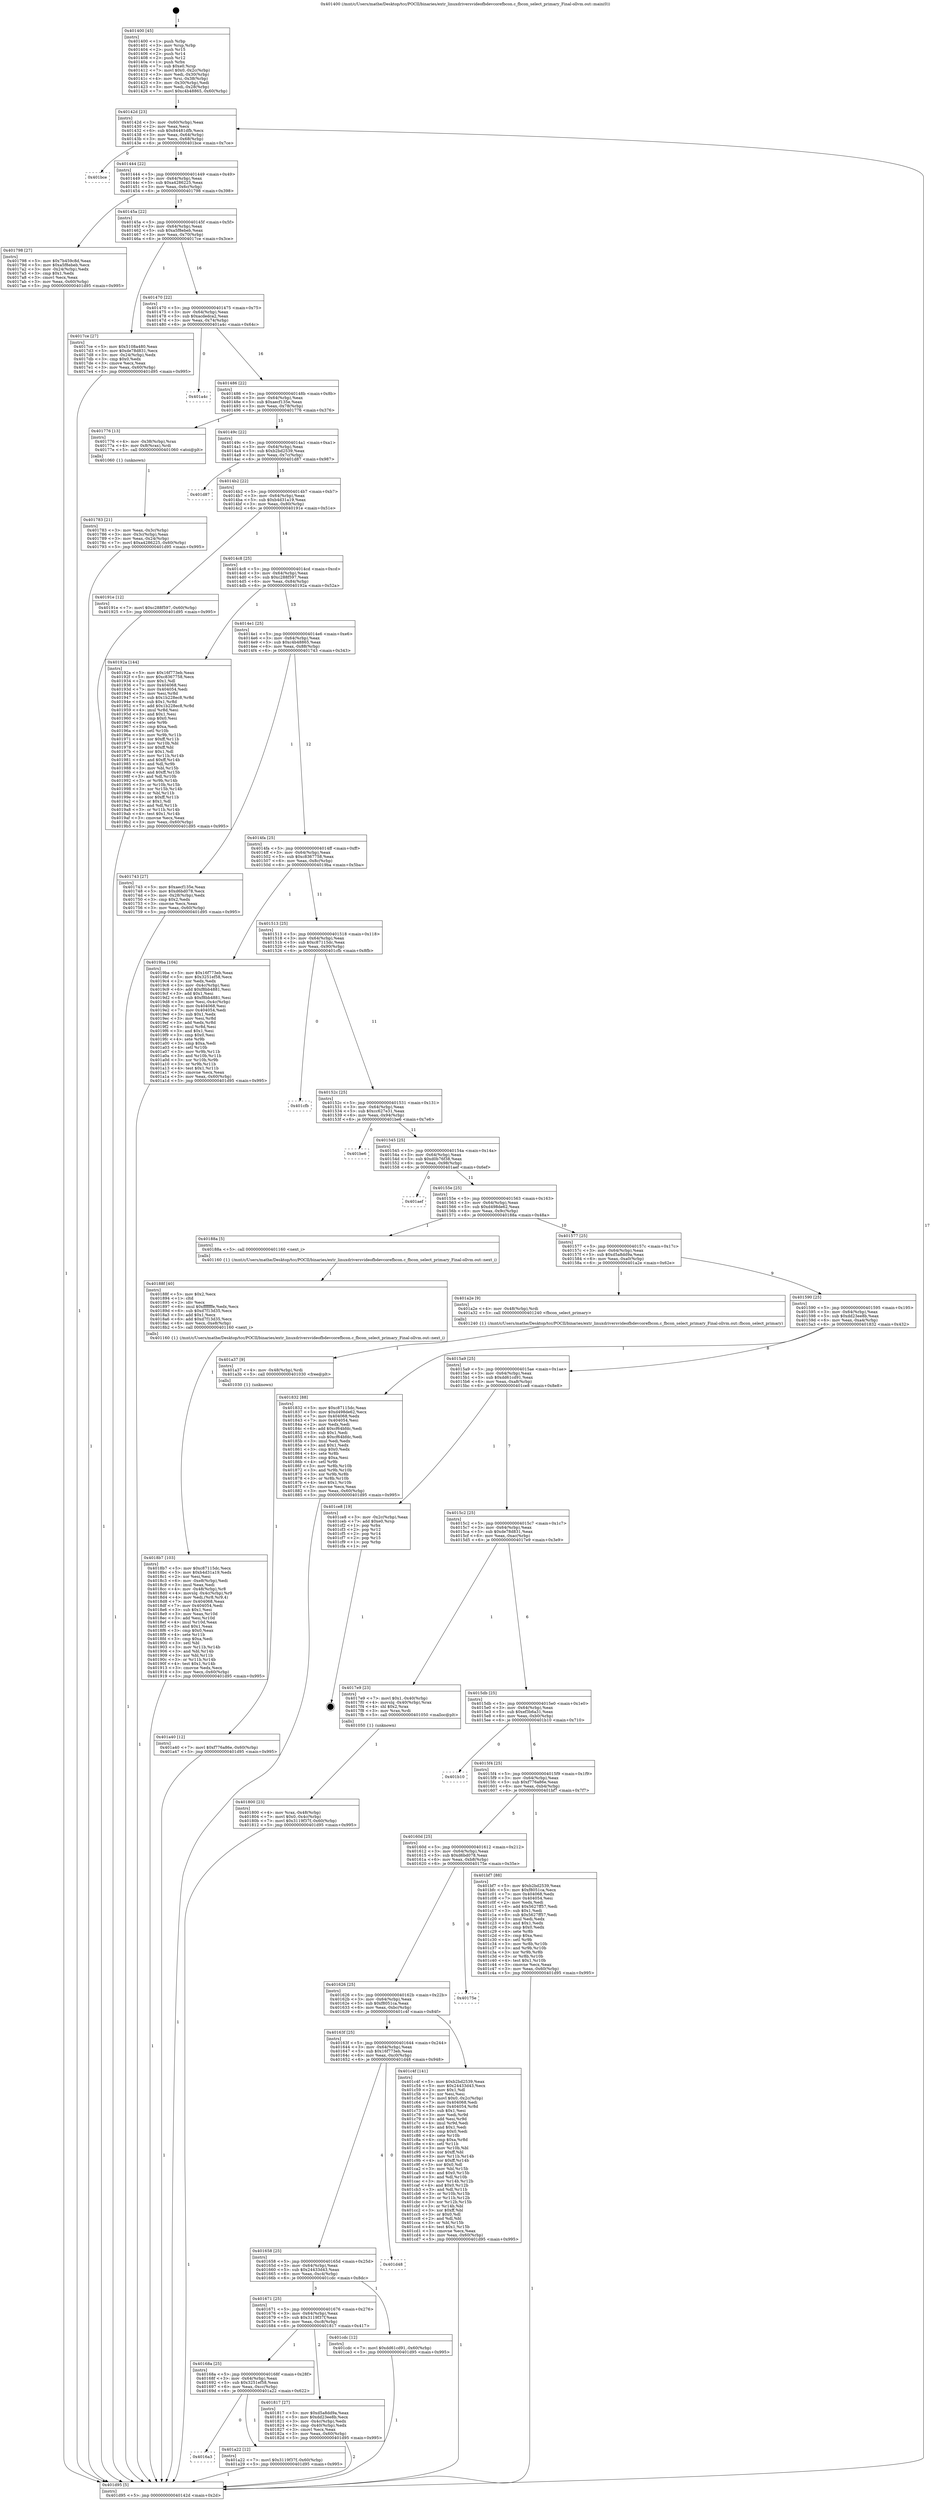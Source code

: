 digraph "0x401400" {
  label = "0x401400 (/mnt/c/Users/mathe/Desktop/tcc/POCII/binaries/extr_linuxdriversvideofbdevcorefbcon.c_fbcon_select_primary_Final-ollvm.out::main(0))"
  labelloc = "t"
  node[shape=record]

  Entry [label="",width=0.3,height=0.3,shape=circle,fillcolor=black,style=filled]
  "0x40142d" [label="{
     0x40142d [23]\l
     | [instrs]\l
     &nbsp;&nbsp;0x40142d \<+3\>: mov -0x60(%rbp),%eax\l
     &nbsp;&nbsp;0x401430 \<+2\>: mov %eax,%ecx\l
     &nbsp;&nbsp;0x401432 \<+6\>: sub $0x84481dfb,%ecx\l
     &nbsp;&nbsp;0x401438 \<+3\>: mov %eax,-0x64(%rbp)\l
     &nbsp;&nbsp;0x40143b \<+3\>: mov %ecx,-0x68(%rbp)\l
     &nbsp;&nbsp;0x40143e \<+6\>: je 0000000000401bce \<main+0x7ce\>\l
  }"]
  "0x401bce" [label="{
     0x401bce\l
  }", style=dashed]
  "0x401444" [label="{
     0x401444 [22]\l
     | [instrs]\l
     &nbsp;&nbsp;0x401444 \<+5\>: jmp 0000000000401449 \<main+0x49\>\l
     &nbsp;&nbsp;0x401449 \<+3\>: mov -0x64(%rbp),%eax\l
     &nbsp;&nbsp;0x40144c \<+5\>: sub $0xa4286225,%eax\l
     &nbsp;&nbsp;0x401451 \<+3\>: mov %eax,-0x6c(%rbp)\l
     &nbsp;&nbsp;0x401454 \<+6\>: je 0000000000401798 \<main+0x398\>\l
  }"]
  Exit [label="",width=0.3,height=0.3,shape=circle,fillcolor=black,style=filled,peripheries=2]
  "0x401798" [label="{
     0x401798 [27]\l
     | [instrs]\l
     &nbsp;&nbsp;0x401798 \<+5\>: mov $0x7b459c8d,%eax\l
     &nbsp;&nbsp;0x40179d \<+5\>: mov $0xa5f8ebeb,%ecx\l
     &nbsp;&nbsp;0x4017a2 \<+3\>: mov -0x24(%rbp),%edx\l
     &nbsp;&nbsp;0x4017a5 \<+3\>: cmp $0x1,%edx\l
     &nbsp;&nbsp;0x4017a8 \<+3\>: cmovl %ecx,%eax\l
     &nbsp;&nbsp;0x4017ab \<+3\>: mov %eax,-0x60(%rbp)\l
     &nbsp;&nbsp;0x4017ae \<+5\>: jmp 0000000000401d95 \<main+0x995\>\l
  }"]
  "0x40145a" [label="{
     0x40145a [22]\l
     | [instrs]\l
     &nbsp;&nbsp;0x40145a \<+5\>: jmp 000000000040145f \<main+0x5f\>\l
     &nbsp;&nbsp;0x40145f \<+3\>: mov -0x64(%rbp),%eax\l
     &nbsp;&nbsp;0x401462 \<+5\>: sub $0xa5f8ebeb,%eax\l
     &nbsp;&nbsp;0x401467 \<+3\>: mov %eax,-0x70(%rbp)\l
     &nbsp;&nbsp;0x40146a \<+6\>: je 00000000004017ce \<main+0x3ce\>\l
  }"]
  "0x401a40" [label="{
     0x401a40 [12]\l
     | [instrs]\l
     &nbsp;&nbsp;0x401a40 \<+7\>: movl $0xf776a86e,-0x60(%rbp)\l
     &nbsp;&nbsp;0x401a47 \<+5\>: jmp 0000000000401d95 \<main+0x995\>\l
  }"]
  "0x4017ce" [label="{
     0x4017ce [27]\l
     | [instrs]\l
     &nbsp;&nbsp;0x4017ce \<+5\>: mov $0x5108a480,%eax\l
     &nbsp;&nbsp;0x4017d3 \<+5\>: mov $0xde78d831,%ecx\l
     &nbsp;&nbsp;0x4017d8 \<+3\>: mov -0x24(%rbp),%edx\l
     &nbsp;&nbsp;0x4017db \<+3\>: cmp $0x0,%edx\l
     &nbsp;&nbsp;0x4017de \<+3\>: cmove %ecx,%eax\l
     &nbsp;&nbsp;0x4017e1 \<+3\>: mov %eax,-0x60(%rbp)\l
     &nbsp;&nbsp;0x4017e4 \<+5\>: jmp 0000000000401d95 \<main+0x995\>\l
  }"]
  "0x401470" [label="{
     0x401470 [22]\l
     | [instrs]\l
     &nbsp;&nbsp;0x401470 \<+5\>: jmp 0000000000401475 \<main+0x75\>\l
     &nbsp;&nbsp;0x401475 \<+3\>: mov -0x64(%rbp),%eax\l
     &nbsp;&nbsp;0x401478 \<+5\>: sub $0xacdedca2,%eax\l
     &nbsp;&nbsp;0x40147d \<+3\>: mov %eax,-0x74(%rbp)\l
     &nbsp;&nbsp;0x401480 \<+6\>: je 0000000000401a4c \<main+0x64c\>\l
  }"]
  "0x401a37" [label="{
     0x401a37 [9]\l
     | [instrs]\l
     &nbsp;&nbsp;0x401a37 \<+4\>: mov -0x48(%rbp),%rdi\l
     &nbsp;&nbsp;0x401a3b \<+5\>: call 0000000000401030 \<free@plt\>\l
     | [calls]\l
     &nbsp;&nbsp;0x401030 \{1\} (unknown)\l
  }"]
  "0x401a4c" [label="{
     0x401a4c\l
  }", style=dashed]
  "0x401486" [label="{
     0x401486 [22]\l
     | [instrs]\l
     &nbsp;&nbsp;0x401486 \<+5\>: jmp 000000000040148b \<main+0x8b\>\l
     &nbsp;&nbsp;0x40148b \<+3\>: mov -0x64(%rbp),%eax\l
     &nbsp;&nbsp;0x40148e \<+5\>: sub $0xaecf135e,%eax\l
     &nbsp;&nbsp;0x401493 \<+3\>: mov %eax,-0x78(%rbp)\l
     &nbsp;&nbsp;0x401496 \<+6\>: je 0000000000401776 \<main+0x376\>\l
  }"]
  "0x4016a3" [label="{
     0x4016a3\l
  }", style=dashed]
  "0x401776" [label="{
     0x401776 [13]\l
     | [instrs]\l
     &nbsp;&nbsp;0x401776 \<+4\>: mov -0x38(%rbp),%rax\l
     &nbsp;&nbsp;0x40177a \<+4\>: mov 0x8(%rax),%rdi\l
     &nbsp;&nbsp;0x40177e \<+5\>: call 0000000000401060 \<atoi@plt\>\l
     | [calls]\l
     &nbsp;&nbsp;0x401060 \{1\} (unknown)\l
  }"]
  "0x40149c" [label="{
     0x40149c [22]\l
     | [instrs]\l
     &nbsp;&nbsp;0x40149c \<+5\>: jmp 00000000004014a1 \<main+0xa1\>\l
     &nbsp;&nbsp;0x4014a1 \<+3\>: mov -0x64(%rbp),%eax\l
     &nbsp;&nbsp;0x4014a4 \<+5\>: sub $0xb2bd2539,%eax\l
     &nbsp;&nbsp;0x4014a9 \<+3\>: mov %eax,-0x7c(%rbp)\l
     &nbsp;&nbsp;0x4014ac \<+6\>: je 0000000000401d87 \<main+0x987\>\l
  }"]
  "0x401a22" [label="{
     0x401a22 [12]\l
     | [instrs]\l
     &nbsp;&nbsp;0x401a22 \<+7\>: movl $0x3119f37f,-0x60(%rbp)\l
     &nbsp;&nbsp;0x401a29 \<+5\>: jmp 0000000000401d95 \<main+0x995\>\l
  }"]
  "0x401d87" [label="{
     0x401d87\l
  }", style=dashed]
  "0x4014b2" [label="{
     0x4014b2 [22]\l
     | [instrs]\l
     &nbsp;&nbsp;0x4014b2 \<+5\>: jmp 00000000004014b7 \<main+0xb7\>\l
     &nbsp;&nbsp;0x4014b7 \<+3\>: mov -0x64(%rbp),%eax\l
     &nbsp;&nbsp;0x4014ba \<+5\>: sub $0xb4d31a19,%eax\l
     &nbsp;&nbsp;0x4014bf \<+3\>: mov %eax,-0x80(%rbp)\l
     &nbsp;&nbsp;0x4014c2 \<+6\>: je 000000000040191e \<main+0x51e\>\l
  }"]
  "0x4018b7" [label="{
     0x4018b7 [103]\l
     | [instrs]\l
     &nbsp;&nbsp;0x4018b7 \<+5\>: mov $0xc87115dc,%ecx\l
     &nbsp;&nbsp;0x4018bc \<+5\>: mov $0xb4d31a19,%edx\l
     &nbsp;&nbsp;0x4018c1 \<+2\>: xor %esi,%esi\l
     &nbsp;&nbsp;0x4018c3 \<+6\>: mov -0xe8(%rbp),%edi\l
     &nbsp;&nbsp;0x4018c9 \<+3\>: imul %eax,%edi\l
     &nbsp;&nbsp;0x4018cc \<+4\>: mov -0x48(%rbp),%r8\l
     &nbsp;&nbsp;0x4018d0 \<+4\>: movslq -0x4c(%rbp),%r9\l
     &nbsp;&nbsp;0x4018d4 \<+4\>: mov %edi,(%r8,%r9,4)\l
     &nbsp;&nbsp;0x4018d8 \<+7\>: mov 0x404068,%eax\l
     &nbsp;&nbsp;0x4018df \<+7\>: mov 0x404054,%edi\l
     &nbsp;&nbsp;0x4018e6 \<+3\>: sub $0x1,%esi\l
     &nbsp;&nbsp;0x4018e9 \<+3\>: mov %eax,%r10d\l
     &nbsp;&nbsp;0x4018ec \<+3\>: add %esi,%r10d\l
     &nbsp;&nbsp;0x4018ef \<+4\>: imul %r10d,%eax\l
     &nbsp;&nbsp;0x4018f3 \<+3\>: and $0x1,%eax\l
     &nbsp;&nbsp;0x4018f6 \<+3\>: cmp $0x0,%eax\l
     &nbsp;&nbsp;0x4018f9 \<+4\>: sete %r11b\l
     &nbsp;&nbsp;0x4018fd \<+3\>: cmp $0xa,%edi\l
     &nbsp;&nbsp;0x401900 \<+3\>: setl %bl\l
     &nbsp;&nbsp;0x401903 \<+3\>: mov %r11b,%r14b\l
     &nbsp;&nbsp;0x401906 \<+3\>: and %bl,%r14b\l
     &nbsp;&nbsp;0x401909 \<+3\>: xor %bl,%r11b\l
     &nbsp;&nbsp;0x40190c \<+3\>: or %r11b,%r14b\l
     &nbsp;&nbsp;0x40190f \<+4\>: test $0x1,%r14b\l
     &nbsp;&nbsp;0x401913 \<+3\>: cmovne %edx,%ecx\l
     &nbsp;&nbsp;0x401916 \<+3\>: mov %ecx,-0x60(%rbp)\l
     &nbsp;&nbsp;0x401919 \<+5\>: jmp 0000000000401d95 \<main+0x995\>\l
  }"]
  "0x40191e" [label="{
     0x40191e [12]\l
     | [instrs]\l
     &nbsp;&nbsp;0x40191e \<+7\>: movl $0xc288f597,-0x60(%rbp)\l
     &nbsp;&nbsp;0x401925 \<+5\>: jmp 0000000000401d95 \<main+0x995\>\l
  }"]
  "0x4014c8" [label="{
     0x4014c8 [25]\l
     | [instrs]\l
     &nbsp;&nbsp;0x4014c8 \<+5\>: jmp 00000000004014cd \<main+0xcd\>\l
     &nbsp;&nbsp;0x4014cd \<+3\>: mov -0x64(%rbp),%eax\l
     &nbsp;&nbsp;0x4014d0 \<+5\>: sub $0xc288f597,%eax\l
     &nbsp;&nbsp;0x4014d5 \<+6\>: mov %eax,-0x84(%rbp)\l
     &nbsp;&nbsp;0x4014db \<+6\>: je 000000000040192a \<main+0x52a\>\l
  }"]
  "0x40188f" [label="{
     0x40188f [40]\l
     | [instrs]\l
     &nbsp;&nbsp;0x40188f \<+5\>: mov $0x2,%ecx\l
     &nbsp;&nbsp;0x401894 \<+1\>: cltd\l
     &nbsp;&nbsp;0x401895 \<+2\>: idiv %ecx\l
     &nbsp;&nbsp;0x401897 \<+6\>: imul $0xfffffffe,%edx,%ecx\l
     &nbsp;&nbsp;0x40189d \<+6\>: sub $0xd7f13d35,%ecx\l
     &nbsp;&nbsp;0x4018a3 \<+3\>: add $0x1,%ecx\l
     &nbsp;&nbsp;0x4018a6 \<+6\>: add $0xd7f13d35,%ecx\l
     &nbsp;&nbsp;0x4018ac \<+6\>: mov %ecx,-0xe8(%rbp)\l
     &nbsp;&nbsp;0x4018b2 \<+5\>: call 0000000000401160 \<next_i\>\l
     | [calls]\l
     &nbsp;&nbsp;0x401160 \{1\} (/mnt/c/Users/mathe/Desktop/tcc/POCII/binaries/extr_linuxdriversvideofbdevcorefbcon.c_fbcon_select_primary_Final-ollvm.out::next_i)\l
  }"]
  "0x40192a" [label="{
     0x40192a [144]\l
     | [instrs]\l
     &nbsp;&nbsp;0x40192a \<+5\>: mov $0x16f773eb,%eax\l
     &nbsp;&nbsp;0x40192f \<+5\>: mov $0xc8367758,%ecx\l
     &nbsp;&nbsp;0x401934 \<+2\>: mov $0x1,%dl\l
     &nbsp;&nbsp;0x401936 \<+7\>: mov 0x404068,%esi\l
     &nbsp;&nbsp;0x40193d \<+7\>: mov 0x404054,%edi\l
     &nbsp;&nbsp;0x401944 \<+3\>: mov %esi,%r8d\l
     &nbsp;&nbsp;0x401947 \<+7\>: sub $0x1b228ec8,%r8d\l
     &nbsp;&nbsp;0x40194e \<+4\>: sub $0x1,%r8d\l
     &nbsp;&nbsp;0x401952 \<+7\>: add $0x1b228ec8,%r8d\l
     &nbsp;&nbsp;0x401959 \<+4\>: imul %r8d,%esi\l
     &nbsp;&nbsp;0x40195d \<+3\>: and $0x1,%esi\l
     &nbsp;&nbsp;0x401960 \<+3\>: cmp $0x0,%esi\l
     &nbsp;&nbsp;0x401963 \<+4\>: sete %r9b\l
     &nbsp;&nbsp;0x401967 \<+3\>: cmp $0xa,%edi\l
     &nbsp;&nbsp;0x40196a \<+4\>: setl %r10b\l
     &nbsp;&nbsp;0x40196e \<+3\>: mov %r9b,%r11b\l
     &nbsp;&nbsp;0x401971 \<+4\>: xor $0xff,%r11b\l
     &nbsp;&nbsp;0x401975 \<+3\>: mov %r10b,%bl\l
     &nbsp;&nbsp;0x401978 \<+3\>: xor $0xff,%bl\l
     &nbsp;&nbsp;0x40197b \<+3\>: xor $0x1,%dl\l
     &nbsp;&nbsp;0x40197e \<+3\>: mov %r11b,%r14b\l
     &nbsp;&nbsp;0x401981 \<+4\>: and $0xff,%r14b\l
     &nbsp;&nbsp;0x401985 \<+3\>: and %dl,%r9b\l
     &nbsp;&nbsp;0x401988 \<+3\>: mov %bl,%r15b\l
     &nbsp;&nbsp;0x40198b \<+4\>: and $0xff,%r15b\l
     &nbsp;&nbsp;0x40198f \<+3\>: and %dl,%r10b\l
     &nbsp;&nbsp;0x401992 \<+3\>: or %r9b,%r14b\l
     &nbsp;&nbsp;0x401995 \<+3\>: or %r10b,%r15b\l
     &nbsp;&nbsp;0x401998 \<+3\>: xor %r15b,%r14b\l
     &nbsp;&nbsp;0x40199b \<+3\>: or %bl,%r11b\l
     &nbsp;&nbsp;0x40199e \<+4\>: xor $0xff,%r11b\l
     &nbsp;&nbsp;0x4019a2 \<+3\>: or $0x1,%dl\l
     &nbsp;&nbsp;0x4019a5 \<+3\>: and %dl,%r11b\l
     &nbsp;&nbsp;0x4019a8 \<+3\>: or %r11b,%r14b\l
     &nbsp;&nbsp;0x4019ab \<+4\>: test $0x1,%r14b\l
     &nbsp;&nbsp;0x4019af \<+3\>: cmovne %ecx,%eax\l
     &nbsp;&nbsp;0x4019b2 \<+3\>: mov %eax,-0x60(%rbp)\l
     &nbsp;&nbsp;0x4019b5 \<+5\>: jmp 0000000000401d95 \<main+0x995\>\l
  }"]
  "0x4014e1" [label="{
     0x4014e1 [25]\l
     | [instrs]\l
     &nbsp;&nbsp;0x4014e1 \<+5\>: jmp 00000000004014e6 \<main+0xe6\>\l
     &nbsp;&nbsp;0x4014e6 \<+3\>: mov -0x64(%rbp),%eax\l
     &nbsp;&nbsp;0x4014e9 \<+5\>: sub $0xc4b48865,%eax\l
     &nbsp;&nbsp;0x4014ee \<+6\>: mov %eax,-0x88(%rbp)\l
     &nbsp;&nbsp;0x4014f4 \<+6\>: je 0000000000401743 \<main+0x343\>\l
  }"]
  "0x40168a" [label="{
     0x40168a [25]\l
     | [instrs]\l
     &nbsp;&nbsp;0x40168a \<+5\>: jmp 000000000040168f \<main+0x28f\>\l
     &nbsp;&nbsp;0x40168f \<+3\>: mov -0x64(%rbp),%eax\l
     &nbsp;&nbsp;0x401692 \<+5\>: sub $0x3251ef58,%eax\l
     &nbsp;&nbsp;0x401697 \<+6\>: mov %eax,-0xcc(%rbp)\l
     &nbsp;&nbsp;0x40169d \<+6\>: je 0000000000401a22 \<main+0x622\>\l
  }"]
  "0x401743" [label="{
     0x401743 [27]\l
     | [instrs]\l
     &nbsp;&nbsp;0x401743 \<+5\>: mov $0xaecf135e,%eax\l
     &nbsp;&nbsp;0x401748 \<+5\>: mov $0xd6bd078,%ecx\l
     &nbsp;&nbsp;0x40174d \<+3\>: mov -0x28(%rbp),%edx\l
     &nbsp;&nbsp;0x401750 \<+3\>: cmp $0x2,%edx\l
     &nbsp;&nbsp;0x401753 \<+3\>: cmovne %ecx,%eax\l
     &nbsp;&nbsp;0x401756 \<+3\>: mov %eax,-0x60(%rbp)\l
     &nbsp;&nbsp;0x401759 \<+5\>: jmp 0000000000401d95 \<main+0x995\>\l
  }"]
  "0x4014fa" [label="{
     0x4014fa [25]\l
     | [instrs]\l
     &nbsp;&nbsp;0x4014fa \<+5\>: jmp 00000000004014ff \<main+0xff\>\l
     &nbsp;&nbsp;0x4014ff \<+3\>: mov -0x64(%rbp),%eax\l
     &nbsp;&nbsp;0x401502 \<+5\>: sub $0xc8367758,%eax\l
     &nbsp;&nbsp;0x401507 \<+6\>: mov %eax,-0x8c(%rbp)\l
     &nbsp;&nbsp;0x40150d \<+6\>: je 00000000004019ba \<main+0x5ba\>\l
  }"]
  "0x401d95" [label="{
     0x401d95 [5]\l
     | [instrs]\l
     &nbsp;&nbsp;0x401d95 \<+5\>: jmp 000000000040142d \<main+0x2d\>\l
  }"]
  "0x401400" [label="{
     0x401400 [45]\l
     | [instrs]\l
     &nbsp;&nbsp;0x401400 \<+1\>: push %rbp\l
     &nbsp;&nbsp;0x401401 \<+3\>: mov %rsp,%rbp\l
     &nbsp;&nbsp;0x401404 \<+2\>: push %r15\l
     &nbsp;&nbsp;0x401406 \<+2\>: push %r14\l
     &nbsp;&nbsp;0x401408 \<+2\>: push %r12\l
     &nbsp;&nbsp;0x40140a \<+1\>: push %rbx\l
     &nbsp;&nbsp;0x40140b \<+7\>: sub $0xe0,%rsp\l
     &nbsp;&nbsp;0x401412 \<+7\>: movl $0x0,-0x2c(%rbp)\l
     &nbsp;&nbsp;0x401419 \<+3\>: mov %edi,-0x30(%rbp)\l
     &nbsp;&nbsp;0x40141c \<+4\>: mov %rsi,-0x38(%rbp)\l
     &nbsp;&nbsp;0x401420 \<+3\>: mov -0x30(%rbp),%edi\l
     &nbsp;&nbsp;0x401423 \<+3\>: mov %edi,-0x28(%rbp)\l
     &nbsp;&nbsp;0x401426 \<+7\>: movl $0xc4b48865,-0x60(%rbp)\l
  }"]
  "0x401783" [label="{
     0x401783 [21]\l
     | [instrs]\l
     &nbsp;&nbsp;0x401783 \<+3\>: mov %eax,-0x3c(%rbp)\l
     &nbsp;&nbsp;0x401786 \<+3\>: mov -0x3c(%rbp),%eax\l
     &nbsp;&nbsp;0x401789 \<+3\>: mov %eax,-0x24(%rbp)\l
     &nbsp;&nbsp;0x40178c \<+7\>: movl $0xa4286225,-0x60(%rbp)\l
     &nbsp;&nbsp;0x401793 \<+5\>: jmp 0000000000401d95 \<main+0x995\>\l
  }"]
  "0x401817" [label="{
     0x401817 [27]\l
     | [instrs]\l
     &nbsp;&nbsp;0x401817 \<+5\>: mov $0xd5a8dd9a,%eax\l
     &nbsp;&nbsp;0x40181c \<+5\>: mov $0xdd23ee8b,%ecx\l
     &nbsp;&nbsp;0x401821 \<+3\>: mov -0x4c(%rbp),%edx\l
     &nbsp;&nbsp;0x401824 \<+3\>: cmp -0x40(%rbp),%edx\l
     &nbsp;&nbsp;0x401827 \<+3\>: cmovl %ecx,%eax\l
     &nbsp;&nbsp;0x40182a \<+3\>: mov %eax,-0x60(%rbp)\l
     &nbsp;&nbsp;0x40182d \<+5\>: jmp 0000000000401d95 \<main+0x995\>\l
  }"]
  "0x4019ba" [label="{
     0x4019ba [104]\l
     | [instrs]\l
     &nbsp;&nbsp;0x4019ba \<+5\>: mov $0x16f773eb,%eax\l
     &nbsp;&nbsp;0x4019bf \<+5\>: mov $0x3251ef58,%ecx\l
     &nbsp;&nbsp;0x4019c4 \<+2\>: xor %edx,%edx\l
     &nbsp;&nbsp;0x4019c6 \<+3\>: mov -0x4c(%rbp),%esi\l
     &nbsp;&nbsp;0x4019c9 \<+6\>: add $0xf8bb4881,%esi\l
     &nbsp;&nbsp;0x4019cf \<+3\>: add $0x1,%esi\l
     &nbsp;&nbsp;0x4019d2 \<+6\>: sub $0xf8bb4881,%esi\l
     &nbsp;&nbsp;0x4019d8 \<+3\>: mov %esi,-0x4c(%rbp)\l
     &nbsp;&nbsp;0x4019db \<+7\>: mov 0x404068,%esi\l
     &nbsp;&nbsp;0x4019e2 \<+7\>: mov 0x404054,%edi\l
     &nbsp;&nbsp;0x4019e9 \<+3\>: sub $0x1,%edx\l
     &nbsp;&nbsp;0x4019ec \<+3\>: mov %esi,%r8d\l
     &nbsp;&nbsp;0x4019ef \<+3\>: add %edx,%r8d\l
     &nbsp;&nbsp;0x4019f2 \<+4\>: imul %r8d,%esi\l
     &nbsp;&nbsp;0x4019f6 \<+3\>: and $0x1,%esi\l
     &nbsp;&nbsp;0x4019f9 \<+3\>: cmp $0x0,%esi\l
     &nbsp;&nbsp;0x4019fc \<+4\>: sete %r9b\l
     &nbsp;&nbsp;0x401a00 \<+3\>: cmp $0xa,%edi\l
     &nbsp;&nbsp;0x401a03 \<+4\>: setl %r10b\l
     &nbsp;&nbsp;0x401a07 \<+3\>: mov %r9b,%r11b\l
     &nbsp;&nbsp;0x401a0a \<+3\>: and %r10b,%r11b\l
     &nbsp;&nbsp;0x401a0d \<+3\>: xor %r10b,%r9b\l
     &nbsp;&nbsp;0x401a10 \<+3\>: or %r9b,%r11b\l
     &nbsp;&nbsp;0x401a13 \<+4\>: test $0x1,%r11b\l
     &nbsp;&nbsp;0x401a17 \<+3\>: cmovne %ecx,%eax\l
     &nbsp;&nbsp;0x401a1a \<+3\>: mov %eax,-0x60(%rbp)\l
     &nbsp;&nbsp;0x401a1d \<+5\>: jmp 0000000000401d95 \<main+0x995\>\l
  }"]
  "0x401513" [label="{
     0x401513 [25]\l
     | [instrs]\l
     &nbsp;&nbsp;0x401513 \<+5\>: jmp 0000000000401518 \<main+0x118\>\l
     &nbsp;&nbsp;0x401518 \<+3\>: mov -0x64(%rbp),%eax\l
     &nbsp;&nbsp;0x40151b \<+5\>: sub $0xc87115dc,%eax\l
     &nbsp;&nbsp;0x401520 \<+6\>: mov %eax,-0x90(%rbp)\l
     &nbsp;&nbsp;0x401526 \<+6\>: je 0000000000401cfb \<main+0x8fb\>\l
  }"]
  "0x401671" [label="{
     0x401671 [25]\l
     | [instrs]\l
     &nbsp;&nbsp;0x401671 \<+5\>: jmp 0000000000401676 \<main+0x276\>\l
     &nbsp;&nbsp;0x401676 \<+3\>: mov -0x64(%rbp),%eax\l
     &nbsp;&nbsp;0x401679 \<+5\>: sub $0x3119f37f,%eax\l
     &nbsp;&nbsp;0x40167e \<+6\>: mov %eax,-0xc8(%rbp)\l
     &nbsp;&nbsp;0x401684 \<+6\>: je 0000000000401817 \<main+0x417\>\l
  }"]
  "0x401cfb" [label="{
     0x401cfb\l
  }", style=dashed]
  "0x40152c" [label="{
     0x40152c [25]\l
     | [instrs]\l
     &nbsp;&nbsp;0x40152c \<+5\>: jmp 0000000000401531 \<main+0x131\>\l
     &nbsp;&nbsp;0x401531 \<+3\>: mov -0x64(%rbp),%eax\l
     &nbsp;&nbsp;0x401534 \<+5\>: sub $0xcc627e31,%eax\l
     &nbsp;&nbsp;0x401539 \<+6\>: mov %eax,-0x94(%rbp)\l
     &nbsp;&nbsp;0x40153f \<+6\>: je 0000000000401be6 \<main+0x7e6\>\l
  }"]
  "0x401cdc" [label="{
     0x401cdc [12]\l
     | [instrs]\l
     &nbsp;&nbsp;0x401cdc \<+7\>: movl $0xdd61cd91,-0x60(%rbp)\l
     &nbsp;&nbsp;0x401ce3 \<+5\>: jmp 0000000000401d95 \<main+0x995\>\l
  }"]
  "0x401be6" [label="{
     0x401be6\l
  }", style=dashed]
  "0x401545" [label="{
     0x401545 [25]\l
     | [instrs]\l
     &nbsp;&nbsp;0x401545 \<+5\>: jmp 000000000040154a \<main+0x14a\>\l
     &nbsp;&nbsp;0x40154a \<+3\>: mov -0x64(%rbp),%eax\l
     &nbsp;&nbsp;0x40154d \<+5\>: sub $0xd0b76f38,%eax\l
     &nbsp;&nbsp;0x401552 \<+6\>: mov %eax,-0x98(%rbp)\l
     &nbsp;&nbsp;0x401558 \<+6\>: je 0000000000401aef \<main+0x6ef\>\l
  }"]
  "0x401658" [label="{
     0x401658 [25]\l
     | [instrs]\l
     &nbsp;&nbsp;0x401658 \<+5\>: jmp 000000000040165d \<main+0x25d\>\l
     &nbsp;&nbsp;0x40165d \<+3\>: mov -0x64(%rbp),%eax\l
     &nbsp;&nbsp;0x401660 \<+5\>: sub $0x24433d43,%eax\l
     &nbsp;&nbsp;0x401665 \<+6\>: mov %eax,-0xc4(%rbp)\l
     &nbsp;&nbsp;0x40166b \<+6\>: je 0000000000401cdc \<main+0x8dc\>\l
  }"]
  "0x401aef" [label="{
     0x401aef\l
  }", style=dashed]
  "0x40155e" [label="{
     0x40155e [25]\l
     | [instrs]\l
     &nbsp;&nbsp;0x40155e \<+5\>: jmp 0000000000401563 \<main+0x163\>\l
     &nbsp;&nbsp;0x401563 \<+3\>: mov -0x64(%rbp),%eax\l
     &nbsp;&nbsp;0x401566 \<+5\>: sub $0xd498de62,%eax\l
     &nbsp;&nbsp;0x40156b \<+6\>: mov %eax,-0x9c(%rbp)\l
     &nbsp;&nbsp;0x401571 \<+6\>: je 000000000040188a \<main+0x48a\>\l
  }"]
  "0x401d48" [label="{
     0x401d48\l
  }", style=dashed]
  "0x40188a" [label="{
     0x40188a [5]\l
     | [instrs]\l
     &nbsp;&nbsp;0x40188a \<+5\>: call 0000000000401160 \<next_i\>\l
     | [calls]\l
     &nbsp;&nbsp;0x401160 \{1\} (/mnt/c/Users/mathe/Desktop/tcc/POCII/binaries/extr_linuxdriversvideofbdevcorefbcon.c_fbcon_select_primary_Final-ollvm.out::next_i)\l
  }"]
  "0x401577" [label="{
     0x401577 [25]\l
     | [instrs]\l
     &nbsp;&nbsp;0x401577 \<+5\>: jmp 000000000040157c \<main+0x17c\>\l
     &nbsp;&nbsp;0x40157c \<+3\>: mov -0x64(%rbp),%eax\l
     &nbsp;&nbsp;0x40157f \<+5\>: sub $0xd5a8dd9a,%eax\l
     &nbsp;&nbsp;0x401584 \<+6\>: mov %eax,-0xa0(%rbp)\l
     &nbsp;&nbsp;0x40158a \<+6\>: je 0000000000401a2e \<main+0x62e\>\l
  }"]
  "0x40163f" [label="{
     0x40163f [25]\l
     | [instrs]\l
     &nbsp;&nbsp;0x40163f \<+5\>: jmp 0000000000401644 \<main+0x244\>\l
     &nbsp;&nbsp;0x401644 \<+3\>: mov -0x64(%rbp),%eax\l
     &nbsp;&nbsp;0x401647 \<+5\>: sub $0x16f773eb,%eax\l
     &nbsp;&nbsp;0x40164c \<+6\>: mov %eax,-0xc0(%rbp)\l
     &nbsp;&nbsp;0x401652 \<+6\>: je 0000000000401d48 \<main+0x948\>\l
  }"]
  "0x401a2e" [label="{
     0x401a2e [9]\l
     | [instrs]\l
     &nbsp;&nbsp;0x401a2e \<+4\>: mov -0x48(%rbp),%rdi\l
     &nbsp;&nbsp;0x401a32 \<+5\>: call 0000000000401240 \<fbcon_select_primary\>\l
     | [calls]\l
     &nbsp;&nbsp;0x401240 \{1\} (/mnt/c/Users/mathe/Desktop/tcc/POCII/binaries/extr_linuxdriversvideofbdevcorefbcon.c_fbcon_select_primary_Final-ollvm.out::fbcon_select_primary)\l
  }"]
  "0x401590" [label="{
     0x401590 [25]\l
     | [instrs]\l
     &nbsp;&nbsp;0x401590 \<+5\>: jmp 0000000000401595 \<main+0x195\>\l
     &nbsp;&nbsp;0x401595 \<+3\>: mov -0x64(%rbp),%eax\l
     &nbsp;&nbsp;0x401598 \<+5\>: sub $0xdd23ee8b,%eax\l
     &nbsp;&nbsp;0x40159d \<+6\>: mov %eax,-0xa4(%rbp)\l
     &nbsp;&nbsp;0x4015a3 \<+6\>: je 0000000000401832 \<main+0x432\>\l
  }"]
  "0x401c4f" [label="{
     0x401c4f [141]\l
     | [instrs]\l
     &nbsp;&nbsp;0x401c4f \<+5\>: mov $0xb2bd2539,%eax\l
     &nbsp;&nbsp;0x401c54 \<+5\>: mov $0x24433d43,%ecx\l
     &nbsp;&nbsp;0x401c59 \<+2\>: mov $0x1,%dl\l
     &nbsp;&nbsp;0x401c5b \<+2\>: xor %esi,%esi\l
     &nbsp;&nbsp;0x401c5d \<+7\>: movl $0x0,-0x2c(%rbp)\l
     &nbsp;&nbsp;0x401c64 \<+7\>: mov 0x404068,%edi\l
     &nbsp;&nbsp;0x401c6b \<+8\>: mov 0x404054,%r8d\l
     &nbsp;&nbsp;0x401c73 \<+3\>: sub $0x1,%esi\l
     &nbsp;&nbsp;0x401c76 \<+3\>: mov %edi,%r9d\l
     &nbsp;&nbsp;0x401c79 \<+3\>: add %esi,%r9d\l
     &nbsp;&nbsp;0x401c7c \<+4\>: imul %r9d,%edi\l
     &nbsp;&nbsp;0x401c80 \<+3\>: and $0x1,%edi\l
     &nbsp;&nbsp;0x401c83 \<+3\>: cmp $0x0,%edi\l
     &nbsp;&nbsp;0x401c86 \<+4\>: sete %r10b\l
     &nbsp;&nbsp;0x401c8a \<+4\>: cmp $0xa,%r8d\l
     &nbsp;&nbsp;0x401c8e \<+4\>: setl %r11b\l
     &nbsp;&nbsp;0x401c92 \<+3\>: mov %r10b,%bl\l
     &nbsp;&nbsp;0x401c95 \<+3\>: xor $0xff,%bl\l
     &nbsp;&nbsp;0x401c98 \<+3\>: mov %r11b,%r14b\l
     &nbsp;&nbsp;0x401c9b \<+4\>: xor $0xff,%r14b\l
     &nbsp;&nbsp;0x401c9f \<+3\>: xor $0x0,%dl\l
     &nbsp;&nbsp;0x401ca2 \<+3\>: mov %bl,%r15b\l
     &nbsp;&nbsp;0x401ca5 \<+4\>: and $0x0,%r15b\l
     &nbsp;&nbsp;0x401ca9 \<+3\>: and %dl,%r10b\l
     &nbsp;&nbsp;0x401cac \<+3\>: mov %r14b,%r12b\l
     &nbsp;&nbsp;0x401caf \<+4\>: and $0x0,%r12b\l
     &nbsp;&nbsp;0x401cb3 \<+3\>: and %dl,%r11b\l
     &nbsp;&nbsp;0x401cb6 \<+3\>: or %r10b,%r15b\l
     &nbsp;&nbsp;0x401cb9 \<+3\>: or %r11b,%r12b\l
     &nbsp;&nbsp;0x401cbc \<+3\>: xor %r12b,%r15b\l
     &nbsp;&nbsp;0x401cbf \<+3\>: or %r14b,%bl\l
     &nbsp;&nbsp;0x401cc2 \<+3\>: xor $0xff,%bl\l
     &nbsp;&nbsp;0x401cc5 \<+3\>: or $0x0,%dl\l
     &nbsp;&nbsp;0x401cc8 \<+2\>: and %dl,%bl\l
     &nbsp;&nbsp;0x401cca \<+3\>: or %bl,%r15b\l
     &nbsp;&nbsp;0x401ccd \<+4\>: test $0x1,%r15b\l
     &nbsp;&nbsp;0x401cd1 \<+3\>: cmovne %ecx,%eax\l
     &nbsp;&nbsp;0x401cd4 \<+3\>: mov %eax,-0x60(%rbp)\l
     &nbsp;&nbsp;0x401cd7 \<+5\>: jmp 0000000000401d95 \<main+0x995\>\l
  }"]
  "0x401832" [label="{
     0x401832 [88]\l
     | [instrs]\l
     &nbsp;&nbsp;0x401832 \<+5\>: mov $0xc87115dc,%eax\l
     &nbsp;&nbsp;0x401837 \<+5\>: mov $0xd498de62,%ecx\l
     &nbsp;&nbsp;0x40183c \<+7\>: mov 0x404068,%edx\l
     &nbsp;&nbsp;0x401843 \<+7\>: mov 0x404054,%esi\l
     &nbsp;&nbsp;0x40184a \<+2\>: mov %edx,%edi\l
     &nbsp;&nbsp;0x40184c \<+6\>: add $0xcf64bfdc,%edi\l
     &nbsp;&nbsp;0x401852 \<+3\>: sub $0x1,%edi\l
     &nbsp;&nbsp;0x401855 \<+6\>: sub $0xcf64bfdc,%edi\l
     &nbsp;&nbsp;0x40185b \<+3\>: imul %edi,%edx\l
     &nbsp;&nbsp;0x40185e \<+3\>: and $0x1,%edx\l
     &nbsp;&nbsp;0x401861 \<+3\>: cmp $0x0,%edx\l
     &nbsp;&nbsp;0x401864 \<+4\>: sete %r8b\l
     &nbsp;&nbsp;0x401868 \<+3\>: cmp $0xa,%esi\l
     &nbsp;&nbsp;0x40186b \<+4\>: setl %r9b\l
     &nbsp;&nbsp;0x40186f \<+3\>: mov %r8b,%r10b\l
     &nbsp;&nbsp;0x401872 \<+3\>: and %r9b,%r10b\l
     &nbsp;&nbsp;0x401875 \<+3\>: xor %r9b,%r8b\l
     &nbsp;&nbsp;0x401878 \<+3\>: or %r8b,%r10b\l
     &nbsp;&nbsp;0x40187b \<+4\>: test $0x1,%r10b\l
     &nbsp;&nbsp;0x40187f \<+3\>: cmovne %ecx,%eax\l
     &nbsp;&nbsp;0x401882 \<+3\>: mov %eax,-0x60(%rbp)\l
     &nbsp;&nbsp;0x401885 \<+5\>: jmp 0000000000401d95 \<main+0x995\>\l
  }"]
  "0x4015a9" [label="{
     0x4015a9 [25]\l
     | [instrs]\l
     &nbsp;&nbsp;0x4015a9 \<+5\>: jmp 00000000004015ae \<main+0x1ae\>\l
     &nbsp;&nbsp;0x4015ae \<+3\>: mov -0x64(%rbp),%eax\l
     &nbsp;&nbsp;0x4015b1 \<+5\>: sub $0xdd61cd91,%eax\l
     &nbsp;&nbsp;0x4015b6 \<+6\>: mov %eax,-0xa8(%rbp)\l
     &nbsp;&nbsp;0x4015bc \<+6\>: je 0000000000401ce8 \<main+0x8e8\>\l
  }"]
  "0x401626" [label="{
     0x401626 [25]\l
     | [instrs]\l
     &nbsp;&nbsp;0x401626 \<+5\>: jmp 000000000040162b \<main+0x22b\>\l
     &nbsp;&nbsp;0x40162b \<+3\>: mov -0x64(%rbp),%eax\l
     &nbsp;&nbsp;0x40162e \<+5\>: sub $0xf8051ca,%eax\l
     &nbsp;&nbsp;0x401633 \<+6\>: mov %eax,-0xbc(%rbp)\l
     &nbsp;&nbsp;0x401639 \<+6\>: je 0000000000401c4f \<main+0x84f\>\l
  }"]
  "0x401ce8" [label="{
     0x401ce8 [19]\l
     | [instrs]\l
     &nbsp;&nbsp;0x401ce8 \<+3\>: mov -0x2c(%rbp),%eax\l
     &nbsp;&nbsp;0x401ceb \<+7\>: add $0xe0,%rsp\l
     &nbsp;&nbsp;0x401cf2 \<+1\>: pop %rbx\l
     &nbsp;&nbsp;0x401cf3 \<+2\>: pop %r12\l
     &nbsp;&nbsp;0x401cf5 \<+2\>: pop %r14\l
     &nbsp;&nbsp;0x401cf7 \<+2\>: pop %r15\l
     &nbsp;&nbsp;0x401cf9 \<+1\>: pop %rbp\l
     &nbsp;&nbsp;0x401cfa \<+1\>: ret\l
  }"]
  "0x4015c2" [label="{
     0x4015c2 [25]\l
     | [instrs]\l
     &nbsp;&nbsp;0x4015c2 \<+5\>: jmp 00000000004015c7 \<main+0x1c7\>\l
     &nbsp;&nbsp;0x4015c7 \<+3\>: mov -0x64(%rbp),%eax\l
     &nbsp;&nbsp;0x4015ca \<+5\>: sub $0xde78d831,%eax\l
     &nbsp;&nbsp;0x4015cf \<+6\>: mov %eax,-0xac(%rbp)\l
     &nbsp;&nbsp;0x4015d5 \<+6\>: je 00000000004017e9 \<main+0x3e9\>\l
  }"]
  "0x40175e" [label="{
     0x40175e\l
  }", style=dashed]
  "0x4017e9" [label="{
     0x4017e9 [23]\l
     | [instrs]\l
     &nbsp;&nbsp;0x4017e9 \<+7\>: movl $0x1,-0x40(%rbp)\l
     &nbsp;&nbsp;0x4017f0 \<+4\>: movslq -0x40(%rbp),%rax\l
     &nbsp;&nbsp;0x4017f4 \<+4\>: shl $0x2,%rax\l
     &nbsp;&nbsp;0x4017f8 \<+3\>: mov %rax,%rdi\l
     &nbsp;&nbsp;0x4017fb \<+5\>: call 0000000000401050 \<malloc@plt\>\l
     | [calls]\l
     &nbsp;&nbsp;0x401050 \{1\} (unknown)\l
  }"]
  "0x4015db" [label="{
     0x4015db [25]\l
     | [instrs]\l
     &nbsp;&nbsp;0x4015db \<+5\>: jmp 00000000004015e0 \<main+0x1e0\>\l
     &nbsp;&nbsp;0x4015e0 \<+3\>: mov -0x64(%rbp),%eax\l
     &nbsp;&nbsp;0x4015e3 \<+5\>: sub $0xef3b6a31,%eax\l
     &nbsp;&nbsp;0x4015e8 \<+6\>: mov %eax,-0xb0(%rbp)\l
     &nbsp;&nbsp;0x4015ee \<+6\>: je 0000000000401b10 \<main+0x710\>\l
  }"]
  "0x401800" [label="{
     0x401800 [23]\l
     | [instrs]\l
     &nbsp;&nbsp;0x401800 \<+4\>: mov %rax,-0x48(%rbp)\l
     &nbsp;&nbsp;0x401804 \<+7\>: movl $0x0,-0x4c(%rbp)\l
     &nbsp;&nbsp;0x40180b \<+7\>: movl $0x3119f37f,-0x60(%rbp)\l
     &nbsp;&nbsp;0x401812 \<+5\>: jmp 0000000000401d95 \<main+0x995\>\l
  }"]
  "0x40160d" [label="{
     0x40160d [25]\l
     | [instrs]\l
     &nbsp;&nbsp;0x40160d \<+5\>: jmp 0000000000401612 \<main+0x212\>\l
     &nbsp;&nbsp;0x401612 \<+3\>: mov -0x64(%rbp),%eax\l
     &nbsp;&nbsp;0x401615 \<+5\>: sub $0xd6bd078,%eax\l
     &nbsp;&nbsp;0x40161a \<+6\>: mov %eax,-0xb8(%rbp)\l
     &nbsp;&nbsp;0x401620 \<+6\>: je 000000000040175e \<main+0x35e\>\l
  }"]
  "0x401b10" [label="{
     0x401b10\l
  }", style=dashed]
  "0x4015f4" [label="{
     0x4015f4 [25]\l
     | [instrs]\l
     &nbsp;&nbsp;0x4015f4 \<+5\>: jmp 00000000004015f9 \<main+0x1f9\>\l
     &nbsp;&nbsp;0x4015f9 \<+3\>: mov -0x64(%rbp),%eax\l
     &nbsp;&nbsp;0x4015fc \<+5\>: sub $0xf776a86e,%eax\l
     &nbsp;&nbsp;0x401601 \<+6\>: mov %eax,-0xb4(%rbp)\l
     &nbsp;&nbsp;0x401607 \<+6\>: je 0000000000401bf7 \<main+0x7f7\>\l
  }"]
  "0x401bf7" [label="{
     0x401bf7 [88]\l
     | [instrs]\l
     &nbsp;&nbsp;0x401bf7 \<+5\>: mov $0xb2bd2539,%eax\l
     &nbsp;&nbsp;0x401bfc \<+5\>: mov $0xf8051ca,%ecx\l
     &nbsp;&nbsp;0x401c01 \<+7\>: mov 0x404068,%edx\l
     &nbsp;&nbsp;0x401c08 \<+7\>: mov 0x404054,%esi\l
     &nbsp;&nbsp;0x401c0f \<+2\>: mov %edx,%edi\l
     &nbsp;&nbsp;0x401c11 \<+6\>: add $0x5627ff57,%edi\l
     &nbsp;&nbsp;0x401c17 \<+3\>: sub $0x1,%edi\l
     &nbsp;&nbsp;0x401c1a \<+6\>: sub $0x5627ff57,%edi\l
     &nbsp;&nbsp;0x401c20 \<+3\>: imul %edi,%edx\l
     &nbsp;&nbsp;0x401c23 \<+3\>: and $0x1,%edx\l
     &nbsp;&nbsp;0x401c26 \<+3\>: cmp $0x0,%edx\l
     &nbsp;&nbsp;0x401c29 \<+4\>: sete %r8b\l
     &nbsp;&nbsp;0x401c2d \<+3\>: cmp $0xa,%esi\l
     &nbsp;&nbsp;0x401c30 \<+4\>: setl %r9b\l
     &nbsp;&nbsp;0x401c34 \<+3\>: mov %r8b,%r10b\l
     &nbsp;&nbsp;0x401c37 \<+3\>: and %r9b,%r10b\l
     &nbsp;&nbsp;0x401c3a \<+3\>: xor %r9b,%r8b\l
     &nbsp;&nbsp;0x401c3d \<+3\>: or %r8b,%r10b\l
     &nbsp;&nbsp;0x401c40 \<+4\>: test $0x1,%r10b\l
     &nbsp;&nbsp;0x401c44 \<+3\>: cmovne %ecx,%eax\l
     &nbsp;&nbsp;0x401c47 \<+3\>: mov %eax,-0x60(%rbp)\l
     &nbsp;&nbsp;0x401c4a \<+5\>: jmp 0000000000401d95 \<main+0x995\>\l
  }"]
  Entry -> "0x401400" [label=" 1"]
  "0x40142d" -> "0x401bce" [label=" 0"]
  "0x40142d" -> "0x401444" [label=" 18"]
  "0x401ce8" -> Exit [label=" 1"]
  "0x401444" -> "0x401798" [label=" 1"]
  "0x401444" -> "0x40145a" [label=" 17"]
  "0x401cdc" -> "0x401d95" [label=" 1"]
  "0x40145a" -> "0x4017ce" [label=" 1"]
  "0x40145a" -> "0x401470" [label=" 16"]
  "0x401c4f" -> "0x401d95" [label=" 1"]
  "0x401470" -> "0x401a4c" [label=" 0"]
  "0x401470" -> "0x401486" [label=" 16"]
  "0x401bf7" -> "0x401d95" [label=" 1"]
  "0x401486" -> "0x401776" [label=" 1"]
  "0x401486" -> "0x40149c" [label=" 15"]
  "0x401a40" -> "0x401d95" [label=" 1"]
  "0x40149c" -> "0x401d87" [label=" 0"]
  "0x40149c" -> "0x4014b2" [label=" 15"]
  "0x401a37" -> "0x401a40" [label=" 1"]
  "0x4014b2" -> "0x40191e" [label=" 1"]
  "0x4014b2" -> "0x4014c8" [label=" 14"]
  "0x401a22" -> "0x401d95" [label=" 1"]
  "0x4014c8" -> "0x40192a" [label=" 1"]
  "0x4014c8" -> "0x4014e1" [label=" 13"]
  "0x40168a" -> "0x4016a3" [label=" 0"]
  "0x4014e1" -> "0x401743" [label=" 1"]
  "0x4014e1" -> "0x4014fa" [label=" 12"]
  "0x401743" -> "0x401d95" [label=" 1"]
  "0x401400" -> "0x40142d" [label=" 1"]
  "0x401d95" -> "0x40142d" [label=" 17"]
  "0x401776" -> "0x401783" [label=" 1"]
  "0x401783" -> "0x401d95" [label=" 1"]
  "0x401798" -> "0x401d95" [label=" 1"]
  "0x4017ce" -> "0x401d95" [label=" 1"]
  "0x40168a" -> "0x401a22" [label=" 1"]
  "0x4014fa" -> "0x4019ba" [label=" 1"]
  "0x4014fa" -> "0x401513" [label=" 11"]
  "0x401a2e" -> "0x401a37" [label=" 1"]
  "0x401513" -> "0x401cfb" [label=" 0"]
  "0x401513" -> "0x40152c" [label=" 11"]
  "0x40192a" -> "0x401d95" [label=" 1"]
  "0x40152c" -> "0x401be6" [label=" 0"]
  "0x40152c" -> "0x401545" [label=" 11"]
  "0x40191e" -> "0x401d95" [label=" 1"]
  "0x401545" -> "0x401aef" [label=" 0"]
  "0x401545" -> "0x40155e" [label=" 11"]
  "0x40188f" -> "0x4018b7" [label=" 1"]
  "0x40155e" -> "0x40188a" [label=" 1"]
  "0x40155e" -> "0x401577" [label=" 10"]
  "0x40188a" -> "0x40188f" [label=" 1"]
  "0x401577" -> "0x401a2e" [label=" 1"]
  "0x401577" -> "0x401590" [label=" 9"]
  "0x401817" -> "0x401d95" [label=" 2"]
  "0x401590" -> "0x401832" [label=" 1"]
  "0x401590" -> "0x4015a9" [label=" 8"]
  "0x401671" -> "0x40168a" [label=" 1"]
  "0x4015a9" -> "0x401ce8" [label=" 1"]
  "0x4015a9" -> "0x4015c2" [label=" 7"]
  "0x4019ba" -> "0x401d95" [label=" 1"]
  "0x4015c2" -> "0x4017e9" [label=" 1"]
  "0x4015c2" -> "0x4015db" [label=" 6"]
  "0x4017e9" -> "0x401800" [label=" 1"]
  "0x401800" -> "0x401d95" [label=" 1"]
  "0x401658" -> "0x401671" [label=" 3"]
  "0x4015db" -> "0x401b10" [label=" 0"]
  "0x4015db" -> "0x4015f4" [label=" 6"]
  "0x4018b7" -> "0x401d95" [label=" 1"]
  "0x4015f4" -> "0x401bf7" [label=" 1"]
  "0x4015f4" -> "0x40160d" [label=" 5"]
  "0x401658" -> "0x401cdc" [label=" 1"]
  "0x40160d" -> "0x40175e" [label=" 0"]
  "0x40160d" -> "0x401626" [label=" 5"]
  "0x401671" -> "0x401817" [label=" 2"]
  "0x401626" -> "0x401c4f" [label=" 1"]
  "0x401626" -> "0x40163f" [label=" 4"]
  "0x401832" -> "0x401d95" [label=" 1"]
  "0x40163f" -> "0x401d48" [label=" 0"]
  "0x40163f" -> "0x401658" [label=" 4"]
}
